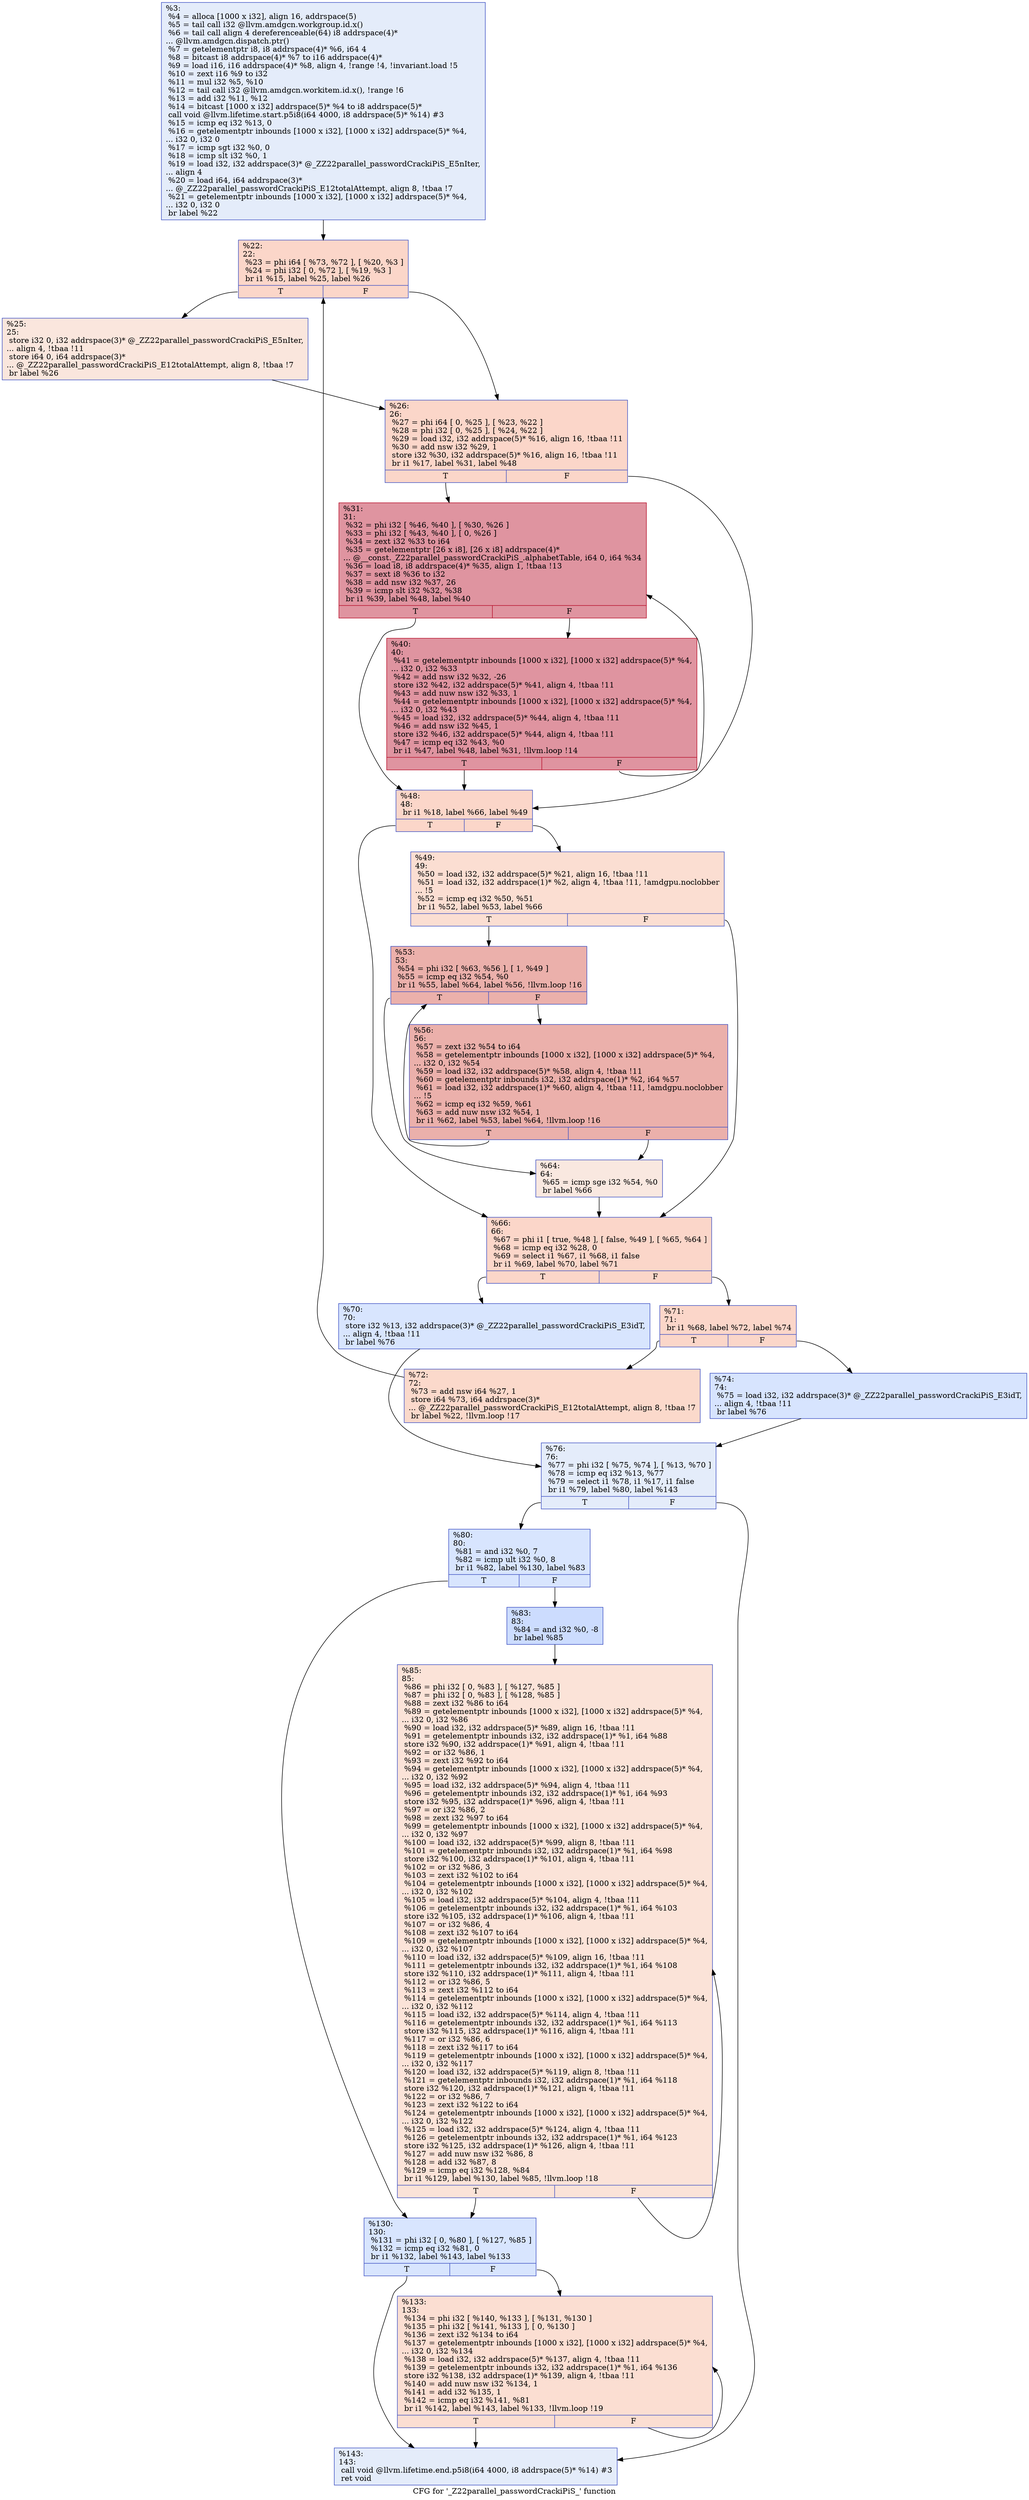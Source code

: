 digraph "CFG for '_Z22parallel_passwordCrackiPiS_' function" {
	label="CFG for '_Z22parallel_passwordCrackiPiS_' function";

	Node0x55dc870 [shape=record,color="#3d50c3ff", style=filled, fillcolor="#c1d4f470",label="{%3:\l  %4 = alloca [1000 x i32], align 16, addrspace(5)\l  %5 = tail call i32 @llvm.amdgcn.workgroup.id.x()\l  %6 = tail call align 4 dereferenceable(64) i8 addrspace(4)*\l... @llvm.amdgcn.dispatch.ptr()\l  %7 = getelementptr i8, i8 addrspace(4)* %6, i64 4\l  %8 = bitcast i8 addrspace(4)* %7 to i16 addrspace(4)*\l  %9 = load i16, i16 addrspace(4)* %8, align 4, !range !4, !invariant.load !5\l  %10 = zext i16 %9 to i32\l  %11 = mul i32 %5, %10\l  %12 = tail call i32 @llvm.amdgcn.workitem.id.x(), !range !6\l  %13 = add i32 %11, %12\l  %14 = bitcast [1000 x i32] addrspace(5)* %4 to i8 addrspace(5)*\l  call void @llvm.lifetime.start.p5i8(i64 4000, i8 addrspace(5)* %14) #3\l  %15 = icmp eq i32 %13, 0\l  %16 = getelementptr inbounds [1000 x i32], [1000 x i32] addrspace(5)* %4,\l... i32 0, i32 0\l  %17 = icmp sgt i32 %0, 0\l  %18 = icmp slt i32 %0, 1\l  %19 = load i32, i32 addrspace(3)* @_ZZ22parallel_passwordCrackiPiS_E5nIter,\l... align 4\l  %20 = load i64, i64 addrspace(3)*\l... @_ZZ22parallel_passwordCrackiPiS_E12totalAttempt, align 8, !tbaa !7\l  %21 = getelementptr inbounds [1000 x i32], [1000 x i32] addrspace(5)* %4,\l... i32 0, i32 0\l  br label %22\l}"];
	Node0x55dc870 -> Node0x55ded10;
	Node0x55ded10 [shape=record,color="#3d50c3ff", style=filled, fillcolor="#f6a38570",label="{%22:\l22:                                               \l  %23 = phi i64 [ %73, %72 ], [ %20, %3 ]\l  %24 = phi i32 [ 0, %72 ], [ %19, %3 ]\l  br i1 %15, label %25, label %26\l|{<s0>T|<s1>F}}"];
	Node0x55ded10:s0 -> Node0x55df290;
	Node0x55ded10:s1 -> Node0x55df320;
	Node0x55df290 [shape=record,color="#3d50c3ff", style=filled, fillcolor="#f3c7b170",label="{%25:\l25:                                               \l  store i32 0, i32 addrspace(3)* @_ZZ22parallel_passwordCrackiPiS_E5nIter,\l... align 4, !tbaa !11\l  store i64 0, i64 addrspace(3)*\l... @_ZZ22parallel_passwordCrackiPiS_E12totalAttempt, align 8, !tbaa !7\l  br label %26\l}"];
	Node0x55df290 -> Node0x55df320;
	Node0x55df320 [shape=record,color="#3d50c3ff", style=filled, fillcolor="#f6a38570",label="{%26:\l26:                                               \l  %27 = phi i64 [ 0, %25 ], [ %23, %22 ]\l  %28 = phi i32 [ 0, %25 ], [ %24, %22 ]\l  %29 = load i32, i32 addrspace(5)* %16, align 16, !tbaa !11\l  %30 = add nsw i32 %29, 1\l  store i32 %30, i32 addrspace(5)* %16, align 16, !tbaa !11\l  br i1 %17, label %31, label %48\l|{<s0>T|<s1>F}}"];
	Node0x55df320:s0 -> Node0x55e0630;
	Node0x55df320:s1 -> Node0x55e0680;
	Node0x55e0630 [shape=record,color="#b70d28ff", style=filled, fillcolor="#b70d2870",label="{%31:\l31:                                               \l  %32 = phi i32 [ %46, %40 ], [ %30, %26 ]\l  %33 = phi i32 [ %43, %40 ], [ 0, %26 ]\l  %34 = zext i32 %33 to i64\l  %35 = getelementptr [26 x i8], [26 x i8] addrspace(4)*\l... @__const._Z22parallel_passwordCrackiPiS_.alphabetTable, i64 0, i64 %34\l  %36 = load i8, i8 addrspace(4)* %35, align 1, !tbaa !13\l  %37 = sext i8 %36 to i32\l  %38 = add nsw i32 %37, 26\l  %39 = icmp slt i32 %32, %38\l  br i1 %39, label %48, label %40\l|{<s0>T|<s1>F}}"];
	Node0x55e0630:s0 -> Node0x55e0680;
	Node0x55e0630:s1 -> Node0x55e07f0;
	Node0x55e07f0 [shape=record,color="#b70d28ff", style=filled, fillcolor="#b70d2870",label="{%40:\l40:                                               \l  %41 = getelementptr inbounds [1000 x i32], [1000 x i32] addrspace(5)* %4,\l... i32 0, i32 %33\l  %42 = add nsw i32 %32, -26\l  store i32 %42, i32 addrspace(5)* %41, align 4, !tbaa !11\l  %43 = add nuw nsw i32 %33, 1\l  %44 = getelementptr inbounds [1000 x i32], [1000 x i32] addrspace(5)* %4,\l... i32 0, i32 %43\l  %45 = load i32, i32 addrspace(5)* %44, align 4, !tbaa !11\l  %46 = add nsw i32 %45, 1\l  store i32 %46, i32 addrspace(5)* %44, align 4, !tbaa !11\l  %47 = icmp eq i32 %43, %0\l  br i1 %47, label %48, label %31, !llvm.loop !14\l|{<s0>T|<s1>F}}"];
	Node0x55e07f0:s0 -> Node0x55e0680;
	Node0x55e07f0:s1 -> Node0x55e0630;
	Node0x55e0680 [shape=record,color="#3d50c3ff", style=filled, fillcolor="#f6a38570",label="{%48:\l48:                                               \l  br i1 %18, label %66, label %49\l|{<s0>T|<s1>F}}"];
	Node0x55e0680:s0 -> Node0x55e1830;
	Node0x55e0680:s1 -> Node0x55e1880;
	Node0x55e1880 [shape=record,color="#3d50c3ff", style=filled, fillcolor="#f7b59970",label="{%49:\l49:                                               \l  %50 = load i32, i32 addrspace(5)* %21, align 16, !tbaa !11\l  %51 = load i32, i32 addrspace(1)* %2, align 4, !tbaa !11, !amdgpu.noclobber\l... !5\l  %52 = icmp eq i32 %50, %51\l  br i1 %52, label %53, label %66\l|{<s0>T|<s1>F}}"];
	Node0x55e1880:s0 -> Node0x55decb0;
	Node0x55e1880:s1 -> Node0x55e1830;
	Node0x55decb0 [shape=record,color="#3d50c3ff", style=filled, fillcolor="#d24b4070",label="{%53:\l53:                                               \l  %54 = phi i32 [ %63, %56 ], [ 1, %49 ]\l  %55 = icmp eq i32 %54, %0\l  br i1 %55, label %64, label %56, !llvm.loop !16\l|{<s0>T|<s1>F}}"];
	Node0x55decb0:s0 -> Node0x55e2400;
	Node0x55decb0:s1 -> Node0x55e2230;
	Node0x55e2230 [shape=record,color="#3d50c3ff", style=filled, fillcolor="#d24b4070",label="{%56:\l56:                                               \l  %57 = zext i32 %54 to i64\l  %58 = getelementptr inbounds [1000 x i32], [1000 x i32] addrspace(5)* %4,\l... i32 0, i32 %54\l  %59 = load i32, i32 addrspace(5)* %58, align 4, !tbaa !11\l  %60 = getelementptr inbounds i32, i32 addrspace(1)* %2, i64 %57\l  %61 = load i32, i32 addrspace(1)* %60, align 4, !tbaa !11, !amdgpu.noclobber\l... !5\l  %62 = icmp eq i32 %59, %61\l  %63 = add nuw nsw i32 %54, 1\l  br i1 %62, label %53, label %64, !llvm.loop !16\l|{<s0>T|<s1>F}}"];
	Node0x55e2230:s0 -> Node0x55decb0;
	Node0x55e2230:s1 -> Node0x55e2400;
	Node0x55e2400 [shape=record,color="#3d50c3ff", style=filled, fillcolor="#f1ccb870",label="{%64:\l64:                                               \l  %65 = icmp sge i32 %54, %0\l  br label %66\l}"];
	Node0x55e2400 -> Node0x55e1830;
	Node0x55e1830 [shape=record,color="#3d50c3ff", style=filled, fillcolor="#f6a38570",label="{%66:\l66:                                               \l  %67 = phi i1 [ true, %48 ], [ false, %49 ], [ %65, %64 ]\l  %68 = icmp eq i32 %28, 0\l  %69 = select i1 %67, i1 %68, i1 false\l  br i1 %69, label %70, label %71\l|{<s0>T|<s1>F}}"];
	Node0x55e1830:s0 -> Node0x55e3660;
	Node0x55e1830:s1 -> Node0x55e36b0;
	Node0x55e3660 [shape=record,color="#3d50c3ff", style=filled, fillcolor="#a7c5fe70",label="{%70:\l70:                                               \l  store i32 %13, i32 addrspace(3)* @_ZZ22parallel_passwordCrackiPiS_E3idT,\l... align 4, !tbaa !11\l  br label %76\l}"];
	Node0x55e3660 -> Node0x55e37b0;
	Node0x55e36b0 [shape=record,color="#3d50c3ff", style=filled, fillcolor="#f6a38570",label="{%71:\l71:                                               \l  br i1 %68, label %72, label %74\l|{<s0>T|<s1>F}}"];
	Node0x55e36b0:s0 -> Node0x55df100;
	Node0x55e36b0:s1 -> Node0x55e3900;
	Node0x55df100 [shape=record,color="#3d50c3ff", style=filled, fillcolor="#f7a88970",label="{%72:\l72:                                               \l  %73 = add nsw i64 %27, 1\l  store i64 %73, i64 addrspace(3)*\l... @_ZZ22parallel_passwordCrackiPiS_E12totalAttempt, align 8, !tbaa !7\l  br label %22, !llvm.loop !17\l}"];
	Node0x55df100 -> Node0x55ded10;
	Node0x55e3900 [shape=record,color="#3d50c3ff", style=filled, fillcolor="#a5c3fe70",label="{%74:\l74:                                               \l  %75 = load i32, i32 addrspace(3)* @_ZZ22parallel_passwordCrackiPiS_E3idT,\l... align 4, !tbaa !11\l  br label %76\l}"];
	Node0x55e3900 -> Node0x55e37b0;
	Node0x55e37b0 [shape=record,color="#3d50c3ff", style=filled, fillcolor="#c1d4f470",label="{%76:\l76:                                               \l  %77 = phi i32 [ %75, %74 ], [ %13, %70 ]\l  %78 = icmp eq i32 %13, %77\l  %79 = select i1 %78, i1 %17, i1 false\l  br i1 %79, label %80, label %143\l|{<s0>T|<s1>F}}"];
	Node0x55e37b0:s0 -> Node0x55e3ee0;
	Node0x55e37b0:s1 -> Node0x55e3f30;
	Node0x55e3ee0 [shape=record,color="#3d50c3ff", style=filled, fillcolor="#a7c5fe70",label="{%80:\l80:                                               \l  %81 = and i32 %0, 7\l  %82 = icmp ult i32 %0, 8\l  br i1 %82, label %130, label %83\l|{<s0>T|<s1>F}}"];
	Node0x55e3ee0:s0 -> Node0x55e4180;
	Node0x55e3ee0:s1 -> Node0x55e41d0;
	Node0x55e41d0 [shape=record,color="#3d50c3ff", style=filled, fillcolor="#8caffe70",label="{%83:\l83:                                               \l  %84 = and i32 %0, -8\l  br label %85\l}"];
	Node0x55e41d0 -> Node0x55e43d0;
	Node0x55e43d0 [shape=record,color="#3d50c3ff", style=filled, fillcolor="#f6bfa670",label="{%85:\l85:                                               \l  %86 = phi i32 [ 0, %83 ], [ %127, %85 ]\l  %87 = phi i32 [ 0, %83 ], [ %128, %85 ]\l  %88 = zext i32 %86 to i64\l  %89 = getelementptr inbounds [1000 x i32], [1000 x i32] addrspace(5)* %4,\l... i32 0, i32 %86\l  %90 = load i32, i32 addrspace(5)* %89, align 16, !tbaa !11\l  %91 = getelementptr inbounds i32, i32 addrspace(1)* %1, i64 %88\l  store i32 %90, i32 addrspace(1)* %91, align 4, !tbaa !11\l  %92 = or i32 %86, 1\l  %93 = zext i32 %92 to i64\l  %94 = getelementptr inbounds [1000 x i32], [1000 x i32] addrspace(5)* %4,\l... i32 0, i32 %92\l  %95 = load i32, i32 addrspace(5)* %94, align 4, !tbaa !11\l  %96 = getelementptr inbounds i32, i32 addrspace(1)* %1, i64 %93\l  store i32 %95, i32 addrspace(1)* %96, align 4, !tbaa !11\l  %97 = or i32 %86, 2\l  %98 = zext i32 %97 to i64\l  %99 = getelementptr inbounds [1000 x i32], [1000 x i32] addrspace(5)* %4,\l... i32 0, i32 %97\l  %100 = load i32, i32 addrspace(5)* %99, align 8, !tbaa !11\l  %101 = getelementptr inbounds i32, i32 addrspace(1)* %1, i64 %98\l  store i32 %100, i32 addrspace(1)* %101, align 4, !tbaa !11\l  %102 = or i32 %86, 3\l  %103 = zext i32 %102 to i64\l  %104 = getelementptr inbounds [1000 x i32], [1000 x i32] addrspace(5)* %4,\l... i32 0, i32 %102\l  %105 = load i32, i32 addrspace(5)* %104, align 4, !tbaa !11\l  %106 = getelementptr inbounds i32, i32 addrspace(1)* %1, i64 %103\l  store i32 %105, i32 addrspace(1)* %106, align 4, !tbaa !11\l  %107 = or i32 %86, 4\l  %108 = zext i32 %107 to i64\l  %109 = getelementptr inbounds [1000 x i32], [1000 x i32] addrspace(5)* %4,\l... i32 0, i32 %107\l  %110 = load i32, i32 addrspace(5)* %109, align 16, !tbaa !11\l  %111 = getelementptr inbounds i32, i32 addrspace(1)* %1, i64 %108\l  store i32 %110, i32 addrspace(1)* %111, align 4, !tbaa !11\l  %112 = or i32 %86, 5\l  %113 = zext i32 %112 to i64\l  %114 = getelementptr inbounds [1000 x i32], [1000 x i32] addrspace(5)* %4,\l... i32 0, i32 %112\l  %115 = load i32, i32 addrspace(5)* %114, align 4, !tbaa !11\l  %116 = getelementptr inbounds i32, i32 addrspace(1)* %1, i64 %113\l  store i32 %115, i32 addrspace(1)* %116, align 4, !tbaa !11\l  %117 = or i32 %86, 6\l  %118 = zext i32 %117 to i64\l  %119 = getelementptr inbounds [1000 x i32], [1000 x i32] addrspace(5)* %4,\l... i32 0, i32 %117\l  %120 = load i32, i32 addrspace(5)* %119, align 8, !tbaa !11\l  %121 = getelementptr inbounds i32, i32 addrspace(1)* %1, i64 %118\l  store i32 %120, i32 addrspace(1)* %121, align 4, !tbaa !11\l  %122 = or i32 %86, 7\l  %123 = zext i32 %122 to i64\l  %124 = getelementptr inbounds [1000 x i32], [1000 x i32] addrspace(5)* %4,\l... i32 0, i32 %122\l  %125 = load i32, i32 addrspace(5)* %124, align 4, !tbaa !11\l  %126 = getelementptr inbounds i32, i32 addrspace(1)* %1, i64 %123\l  store i32 %125, i32 addrspace(1)* %126, align 4, !tbaa !11\l  %127 = add nuw nsw i32 %86, 8\l  %128 = add i32 %87, 8\l  %129 = icmp eq i32 %128, %84\l  br i1 %129, label %130, label %85, !llvm.loop !18\l|{<s0>T|<s1>F}}"];
	Node0x55e43d0:s0 -> Node0x55e4180;
	Node0x55e43d0:s1 -> Node0x55e43d0;
	Node0x55e4180 [shape=record,color="#3d50c3ff", style=filled, fillcolor="#a7c5fe70",label="{%130:\l130:                                              \l  %131 = phi i32 [ 0, %80 ], [ %127, %85 ]\l  %132 = icmp eq i32 %81, 0\l  br i1 %132, label %143, label %133\l|{<s0>T|<s1>F}}"];
	Node0x55e4180:s0 -> Node0x55e3f30;
	Node0x55e4180:s1 -> Node0x55e3490;
	Node0x55e3490 [shape=record,color="#3d50c3ff", style=filled, fillcolor="#f7b59970",label="{%133:\l133:                                              \l  %134 = phi i32 [ %140, %133 ], [ %131, %130 ]\l  %135 = phi i32 [ %141, %133 ], [ 0, %130 ]\l  %136 = zext i32 %134 to i64\l  %137 = getelementptr inbounds [1000 x i32], [1000 x i32] addrspace(5)* %4,\l... i32 0, i32 %134\l  %138 = load i32, i32 addrspace(5)* %137, align 4, !tbaa !11\l  %139 = getelementptr inbounds i32, i32 addrspace(1)* %1, i64 %136\l  store i32 %138, i32 addrspace(1)* %139, align 4, !tbaa !11\l  %140 = add nuw nsw i32 %134, 1\l  %141 = add i32 %135, 1\l  %142 = icmp eq i32 %141, %81\l  br i1 %142, label %143, label %133, !llvm.loop !19\l|{<s0>T|<s1>F}}"];
	Node0x55e3490:s0 -> Node0x55e3f30;
	Node0x55e3490:s1 -> Node0x55e3490;
	Node0x55e3f30 [shape=record,color="#3d50c3ff", style=filled, fillcolor="#c1d4f470",label="{%143:\l143:                                              \l  call void @llvm.lifetime.end.p5i8(i64 4000, i8 addrspace(5)* %14) #3\l  ret void\l}"];
}
